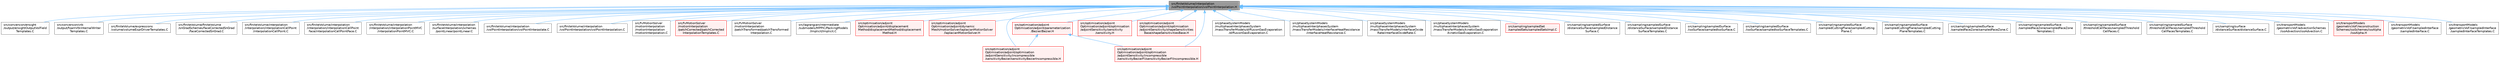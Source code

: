 digraph "src/finiteVolume/interpolation/volPointInterpolation/volPointInterpolation.H"
{
 // LATEX_PDF_SIZE
  bgcolor="transparent";
  edge [fontname=Helvetica,fontsize=10,labelfontname=Helvetica,labelfontsize=10];
  node [fontname=Helvetica,fontsize=10,shape=box,height=0.2,width=0.4];
  Node1 [id="Node000001",label="src/finiteVolume/interpolation\l/volPointInterpolation/volPointInterpolation.H",height=0.2,width=0.4,color="gray40", fillcolor="grey60", style="filled", fontcolor="black",tooltip=" "];
  Node1 -> Node2 [id="edge1_Node000001_Node000002",dir="back",color="steelblue1",style="solid",tooltip=" "];
  Node2 [id="Node000002",label="src/conversion/ensight\l/output/ensightOutputVolField\lTemplates.C",height=0.2,width=0.4,color="grey40", fillcolor="white", style="filled",URL="$ensightOutputVolFieldTemplates_8C.html",tooltip=" "];
  Node1 -> Node3 [id="edge2_Node000001_Node000003",dir="back",color="steelblue1",style="solid",tooltip=" "];
  Node3 [id="Node000003",label="src/conversion/vtk\l/output/foamVtkInternalWriter\lTemplates.C",height=0.2,width=0.4,color="grey40", fillcolor="white", style="filled",URL="$foamVtkInternalWriterTemplates_8C.html",tooltip=" "];
  Node1 -> Node4 [id="edge3_Node000001_Node000004",dir="back",color="steelblue1",style="solid",tooltip=" "];
  Node4 [id="Node000004",label="src/finiteVolume/expressions\l/volume/volumeExprDriverTemplates.C",height=0.2,width=0.4,color="grey40", fillcolor="white", style="filled",URL="$volumeExprDriverTemplates_8C.html",tooltip=" "];
  Node1 -> Node5 [id="edge4_Node000001_Node000005",dir="back",color="steelblue1",style="solid",tooltip=" "];
  Node5 [id="Node000005",label="src/finiteVolume/finiteVolume\l/snGradSchemes/faceCorrectedSnGrad\l/faceCorrectedSnGrad.C",height=0.2,width=0.4,color="grey40", fillcolor="white", style="filled",URL="$faceCorrectedSnGrad_8C.html",tooltip=" "];
  Node1 -> Node6 [id="edge5_Node000001_Node000006",dir="back",color="steelblue1",style="solid",tooltip=" "];
  Node6 [id="Node000006",label="src/finiteVolume/interpolation\l/interpolation/interpolationCellPoint\l/interpolationCellPoint.C",height=0.2,width=0.4,color="grey40", fillcolor="white", style="filled",URL="$interpolationCellPoint_8C.html",tooltip=" "];
  Node1 -> Node7 [id="edge6_Node000001_Node000007",dir="back",color="steelblue1",style="solid",tooltip=" "];
  Node7 [id="Node000007",label="src/finiteVolume/interpolation\l/interpolation/interpolationCellPoint\lFace/interpolationCellPointFace.C",height=0.2,width=0.4,color="grey40", fillcolor="white", style="filled",URL="$interpolationCellPointFace_8C.html",tooltip=" "];
  Node1 -> Node8 [id="edge7_Node000001_Node000008",dir="back",color="steelblue1",style="solid",tooltip=" "];
  Node8 [id="Node000008",label="src/finiteVolume/interpolation\l/interpolation/interpolationPointMVC\l/interpolationPointMVC.C",height=0.2,width=0.4,color="grey40", fillcolor="white", style="filled",URL="$interpolationPointMVC_8C.html",tooltip=" "];
  Node1 -> Node9 [id="edge8_Node000001_Node000009",dir="back",color="steelblue1",style="solid",tooltip=" "];
  Node9 [id="Node000009",label="src/finiteVolume/interpolation\l/surfaceInterpolation/schemes\l/pointLinear/pointLinear.C",height=0.2,width=0.4,color="grey40", fillcolor="white", style="filled",URL="$pointLinear_8C.html",tooltip=" "];
  Node1 -> Node10 [id="edge9_Node000001_Node000010",dir="back",color="steelblue1",style="solid",tooltip=" "];
  Node10 [id="Node000010",label="src/finiteVolume/interpolation\l/volPointInterpolation/volPointInterpolate.C",height=0.2,width=0.4,color="grey40", fillcolor="white", style="filled",URL="$volPointInterpolate_8C.html",tooltip=" "];
  Node1 -> Node11 [id="edge10_Node000001_Node000011",dir="back",color="steelblue1",style="solid",tooltip=" "];
  Node11 [id="Node000011",label="src/finiteVolume/interpolation\l/volPointInterpolation/volPointInterpolation.C",height=0.2,width=0.4,color="grey40", fillcolor="white", style="filled",URL="$volPointInterpolation_8C.html",tooltip=" "];
  Node1 -> Node12 [id="edge11_Node000001_Node000012",dir="back",color="steelblue1",style="solid",tooltip=" "];
  Node12 [id="Node000012",label="src/fvMotionSolver\l/motionInterpolation\l/motionInterpolation\l/motionInterpolation.C",height=0.2,width=0.4,color="grey40", fillcolor="white", style="filled",URL="$motionInterpolation_8C.html",tooltip=" "];
  Node1 -> Node13 [id="edge12_Node000001_Node000013",dir="back",color="steelblue1",style="solid",tooltip=" "];
  Node13 [id="Node000013",label="src/fvMotionSolver\l/motionInterpolation\l/patchCorrected/patchCorrected\lInterpolationTemplates.C",height=0.2,width=0.4,color="red", fillcolor="#FFF0F0", style="filled",URL="$patchCorrectedInterpolationTemplates_8C.html",tooltip=" "];
  Node1 -> Node16 [id="edge13_Node000001_Node000016",dir="back",color="steelblue1",style="solid",tooltip=" "];
  Node16 [id="Node000016",label="src/fvMotionSolver\l/motionInterpolation\l/patchTransformed/patchTransformed\lInterpolation.C",height=0.2,width=0.4,color="grey40", fillcolor="white", style="filled",URL="$patchTransformedInterpolation_8C.html",tooltip=" "];
  Node1 -> Node17 [id="edge14_Node000001_Node000017",dir="back",color="steelblue1",style="solid",tooltip=" "];
  Node17 [id="Node000017",label="src/lagrangian/intermediate\l/submodels/MPPIC/PackingModels\l/Implicit/Implicit.C",height=0.2,width=0.4,color="grey40", fillcolor="white", style="filled",URL="$Implicit_8C.html",tooltip=" "];
  Node1 -> Node18 [id="edge15_Node000001_Node000018",dir="back",color="steelblue1",style="solid",tooltip=" "];
  Node18 [id="Node000018",label="src/optimisation/adjoint\lOptimisation/adjoint/displacement\lMethod/displacementMethod/displacement\lMethod.H",height=0.2,width=0.4,color="red", fillcolor="#FFF0F0", style="filled",URL="$displacementMethod_8H.html",tooltip=" "];
  Node1 -> Node42 [id="edge16_Node000001_Node000042",dir="back",color="steelblue1",style="solid",tooltip=" "];
  Node42 [id="Node000042",label="src/optimisation/adjoint\lOptimisation/adjoint/dynamic\lMesh/motionSolver/laplacianMotionSolver\l/laplacianMotionSolver.H",height=0.2,width=0.4,color="red", fillcolor="#FFF0F0", style="filled",URL="$laplacianMotionSolver_8H.html",tooltip=" "];
  Node1 -> Node44 [id="edge17_Node000001_Node000044",dir="back",color="steelblue1",style="solid",tooltip=" "];
  Node44 [id="Node000044",label="src/optimisation/adjoint\lOptimisation/adjoint/optimisation\l/adjointSensitivity/incompressible\l/sensitivityBezier/sensitivityBezierIncompressible.H",height=0.2,width=0.4,color="red", fillcolor="#FFF0F0", style="filled",URL="$sensitivityBezierIncompressible_8H.html",tooltip=" "];
  Node1 -> Node46 [id="edge18_Node000001_Node000046",dir="back",color="steelblue1",style="solid",tooltip=" "];
  Node46 [id="Node000046",label="src/optimisation/adjoint\lOptimisation/adjoint/optimisation\l/adjointSensitivity/incompressible\l/sensitivityBezierFI/sensitivityBezierFIIncompressible.H",height=0.2,width=0.4,color="red", fillcolor="#FFF0F0", style="filled",URL="$sensitivityBezierFIIncompressible_8H.html",tooltip=" "];
  Node1 -> Node48 [id="edge19_Node000001_Node000048",dir="back",color="steelblue1",style="solid",tooltip=" "];
  Node48 [id="Node000048",label="src/optimisation/adjoint\lOptimisation/adjoint/optimisation\l/adjointSensitivity/sensitivity\l/sensitivity.H",height=0.2,width=0.4,color="red", fillcolor="#FFF0F0", style="filled",URL="$sensitivity_8H.html",tooltip=" "];
  Node1 -> Node93 [id="edge20_Node000001_Node000093",dir="back",color="steelblue1",style="solid",tooltip=" "];
  Node93 [id="Node000093",label="src/optimisation/adjoint\lOptimisation/adjoint/optimisation\l/adjointSensitivity/shapeSensitivities\lBase/shapeSensitivitiesBase.H",height=0.2,width=0.4,color="red", fillcolor="#FFF0F0", style="filled",URL="$shapeSensitivitiesBase_8H.html",tooltip=" "];
  Node1 -> Node96 [id="edge21_Node000001_Node000096",dir="back",color="steelblue1",style="solid",tooltip=" "];
  Node96 [id="Node000096",label="src/optimisation/adjoint\lOptimisation/adjoint/parameterization\l/Bezier/Bezier.H",height=0.2,width=0.4,color="red", fillcolor="#FFF0F0", style="filled",URL="$Bezier_8H.html",tooltip=" "];
  Node96 -> Node44 [id="edge22_Node000096_Node000044",dir="back",color="steelblue1",style="solid",tooltip=" "];
  Node96 -> Node46 [id="edge23_Node000096_Node000046",dir="back",color="steelblue1",style="solid",tooltip=" "];
  Node1 -> Node98 [id="edge24_Node000001_Node000098",dir="back",color="steelblue1",style="solid",tooltip=" "];
  Node98 [id="Node000098",label="src/phaseSystemModels\l/multiphaseInter/phasesSystem\l/massTransferModels/diffusionGasEvaporation\l/diffusionGasEvaporation.C",height=0.2,width=0.4,color="grey40", fillcolor="white", style="filled",URL="$diffusionGasEvaporation_8C.html",tooltip=" "];
  Node1 -> Node99 [id="edge25_Node000001_Node000099",dir="back",color="steelblue1",style="solid",tooltip=" "];
  Node99 [id="Node000099",label="src/phaseSystemModels\l/multiphaseInter/phasesSystem\l/massTransferModels/interfaceHeatResistance\l/interfaceHeatResistance.C",height=0.2,width=0.4,color="grey40", fillcolor="white", style="filled",URL="$src_2phaseSystemModels_2multiphaseInter_2phasesSystem_2massTransferModels_2interfaceHeatResistance_2interfaceHeatResistance_8C.html",tooltip=" "];
  Node1 -> Node100 [id="edge26_Node000001_Node000100",dir="back",color="steelblue1",style="solid",tooltip=" "];
  Node100 [id="Node000100",label="src/phaseSystemModels\l/multiphaseInter/phasesSystem\l/massTransferModels/interfaceOxide\lRate/interfaceOxideRate.C",height=0.2,width=0.4,color="grey40", fillcolor="white", style="filled",URL="$interfaceOxideRate_8C.html",tooltip=" "];
  Node1 -> Node101 [id="edge27_Node000001_Node000101",dir="back",color="steelblue1",style="solid",tooltip=" "];
  Node101 [id="Node000101",label="src/phaseSystemModels\l/multiphaseInter/phasesSystem\l/massTransferModels/kineticGasEvaporation\l/kineticGasEvaporation.C",height=0.2,width=0.4,color="grey40", fillcolor="white", style="filled",URL="$kineticGasEvaporation_8C.html",tooltip=" "];
  Node1 -> Node102 [id="edge28_Node000001_Node000102",dir="back",color="steelblue1",style="solid",tooltip=" "];
  Node102 [id="Node000102",label="src/sampling/sampledSet\l/sampledSets/sampledSetsImpl.C",height=0.2,width=0.4,color="red", fillcolor="#FFF0F0", style="filled",URL="$sampledSetsImpl_8C.html",tooltip=" "];
  Node1 -> Node104 [id="edge29_Node000001_Node000104",dir="back",color="steelblue1",style="solid",tooltip=" "];
  Node104 [id="Node000104",label="src/sampling/sampledSurface\l/distanceSurface/sampledDistance\lSurface.C",height=0.2,width=0.4,color="grey40", fillcolor="white", style="filled",URL="$sampledDistanceSurface_8C.html",tooltip=" "];
  Node1 -> Node105 [id="edge30_Node000001_Node000105",dir="back",color="steelblue1",style="solid",tooltip=" "];
  Node105 [id="Node000105",label="src/sampling/sampledSurface\l/distanceSurface/sampledDistance\lSurfaceTemplates.C",height=0.2,width=0.4,color="grey40", fillcolor="white", style="filled",URL="$sampledDistanceSurfaceTemplates_8C.html",tooltip=" "];
  Node1 -> Node106 [id="edge31_Node000001_Node000106",dir="back",color="steelblue1",style="solid",tooltip=" "];
  Node106 [id="Node000106",label="src/sampling/sampledSurface\l/isoSurface/sampledIsoSurface.C",height=0.2,width=0.4,color="grey40", fillcolor="white", style="filled",URL="$sampledIsoSurface_8C.html",tooltip=" "];
  Node1 -> Node107 [id="edge32_Node000001_Node000107",dir="back",color="steelblue1",style="solid",tooltip=" "];
  Node107 [id="Node000107",label="src/sampling/sampledSurface\l/isoSurface/sampledIsoSurfaceTemplates.C",height=0.2,width=0.4,color="grey40", fillcolor="white", style="filled",URL="$sampledIsoSurfaceTemplates_8C.html",tooltip=" "];
  Node1 -> Node108 [id="edge33_Node000001_Node000108",dir="back",color="steelblue1",style="solid",tooltip=" "];
  Node108 [id="Node000108",label="src/sampling/sampledSurface\l/sampledCuttingPlane/sampledCutting\lPlane.C",height=0.2,width=0.4,color="grey40", fillcolor="white", style="filled",URL="$sampledCuttingPlane_8C.html",tooltip=" "];
  Node1 -> Node109 [id="edge34_Node000001_Node000109",dir="back",color="steelblue1",style="solid",tooltip=" "];
  Node109 [id="Node000109",label="src/sampling/sampledSurface\l/sampledCuttingPlane/sampledCutting\lPlaneTemplates.C",height=0.2,width=0.4,color="grey40", fillcolor="white", style="filled",URL="$sampledCuttingPlaneTemplates_8C.html",tooltip=" "];
  Node1 -> Node110 [id="edge35_Node000001_Node000110",dir="back",color="steelblue1",style="solid",tooltip=" "];
  Node110 [id="Node000110",label="src/sampling/sampledSurface\l/sampledFaceZone/sampledFaceZone.C",height=0.2,width=0.4,color="grey40", fillcolor="white", style="filled",URL="$sampledFaceZone_8C.html",tooltip=" "];
  Node1 -> Node111 [id="edge36_Node000001_Node000111",dir="back",color="steelblue1",style="solid",tooltip=" "];
  Node111 [id="Node000111",label="src/sampling/sampledSurface\l/sampledFaceZone/sampledFaceZone\lTemplates.C",height=0.2,width=0.4,color="grey40", fillcolor="white", style="filled",URL="$sampledFaceZoneTemplates_8C.html",tooltip=" "];
  Node1 -> Node112 [id="edge37_Node000001_Node000112",dir="back",color="steelblue1",style="solid",tooltip=" "];
  Node112 [id="Node000112",label="src/sampling/sampledSurface\l/thresholdCellFaces/sampledThreshold\lCellFaces.C",height=0.2,width=0.4,color="grey40", fillcolor="white", style="filled",URL="$sampledThresholdCellFaces_8C.html",tooltip=" "];
  Node1 -> Node113 [id="edge38_Node000001_Node000113",dir="back",color="steelblue1",style="solid",tooltip=" "];
  Node113 [id="Node000113",label="src/sampling/sampledSurface\l/thresholdCellFaces/sampledThreshold\lCellFacesTemplates.C",height=0.2,width=0.4,color="grey40", fillcolor="white", style="filled",URL="$sampledThresholdCellFacesTemplates_8C.html",tooltip=" "];
  Node1 -> Node114 [id="edge39_Node000001_Node000114",dir="back",color="steelblue1",style="solid",tooltip=" "];
  Node114 [id="Node000114",label="src/sampling/surface\l/distanceSurface/distanceSurface.C",height=0.2,width=0.4,color="grey40", fillcolor="white", style="filled",URL="$distanceSurface_8C.html",tooltip=" "];
  Node1 -> Node115 [id="edge40_Node000001_Node000115",dir="back",color="steelblue1",style="solid",tooltip=" "];
  Node115 [id="Node000115",label="src/transportModels\l/geometricVoF/advectionSchemes\l/isoAdvection/isoAdvection.C",height=0.2,width=0.4,color="grey40", fillcolor="white", style="filled",URL="$isoAdvection_8C.html",tooltip=" "];
  Node1 -> Node116 [id="edge41_Node000001_Node000116",dir="back",color="steelblue1",style="solid",tooltip=" "];
  Node116 [id="Node000116",label="src/transportModels\l/geometricVoF/reconstruction\lSchemes/isoSchemes/isoAlpha\l/isoAlpha.H",height=0.2,width=0.4,color="red", fillcolor="#FFF0F0", style="filled",URL="$isoAlpha_8H.html",tooltip=" "];
  Node1 -> Node118 [id="edge42_Node000001_Node000118",dir="back",color="steelblue1",style="solid",tooltip=" "];
  Node118 [id="Node000118",label="src/transportModels\l/geometricVoF/sampledInterface\l/sampledInterface.C",height=0.2,width=0.4,color="grey40", fillcolor="white", style="filled",URL="$sampledInterface_8C.html",tooltip=" "];
  Node1 -> Node119 [id="edge43_Node000001_Node000119",dir="back",color="steelblue1",style="solid",tooltip=" "];
  Node119 [id="Node000119",label="src/transportModels\l/geometricVoF/sampledInterface\l/sampledInterfaceTemplates.C",height=0.2,width=0.4,color="grey40", fillcolor="white", style="filled",URL="$sampledInterfaceTemplates_8C.html",tooltip=" "];
}
